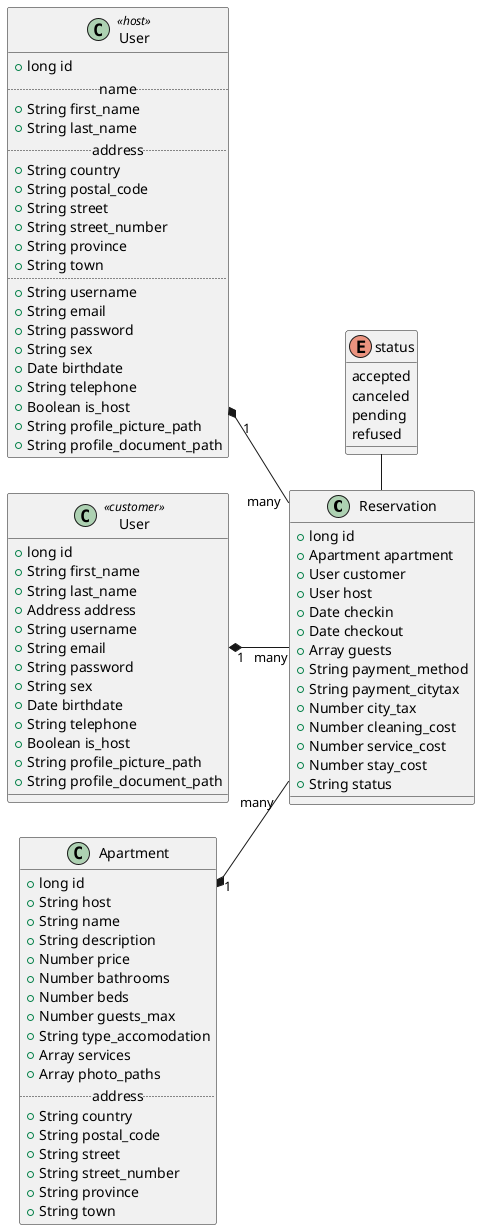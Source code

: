 @startuml reservation
left to right direction


class Reservation {
  +long id
  +Apartment apartment
  +User customer
  +User host    
  +Date checkin
  +Date checkout
  +Array guests
  +String payment_method
  +String payment_citytax
  +Number city_tax
  +Number cleaning_cost
  +Number service_cost
  +Number stay_cost
  +String status
}

enum status {
  accepted
  canceled
  pending
  refused
}

class "User" as host <<host>> {
  +long id
  .. name ..
  +String first_name
  +String last_name
  .. address ..
  +String country
  +String postal_code
  +String street
  +String street_number
  +String province
  +String town
  ..
  +String username
  +String email
  +String password
  +String sex
  +Date birthdate
  +String telephone
  +Boolean is_host
  +String profile_picture_path
  +String profile_document_path
}

class "User" as customer <<customer>> {
  +long id
  +String first_name
  +String last_name
  +Address address
  +String username
  +String email
  +String password
  +String sex
  +Date birthdate
  +String telephone
  +Boolean is_host
  +String profile_picture_path
  +String profile_document_path
}

class Apartment {
    +long id
  +String host
  +String name
  +String description
  +Number price
  +Number bathrooms
  +Number beds
  +Number guests_max
  +String type_accomodation
  +Array services
  +Array photo_paths
  .. address ..
  +String country
  +String postal_code
  +String street
  +String street_number
  +String province
  +String town
}


status - Reservation
host "  1" *-- "many" Reservation 
customer "1" *-- "     many" Reservation
Apartment "1"*-- "many  " Reservation

@enduml